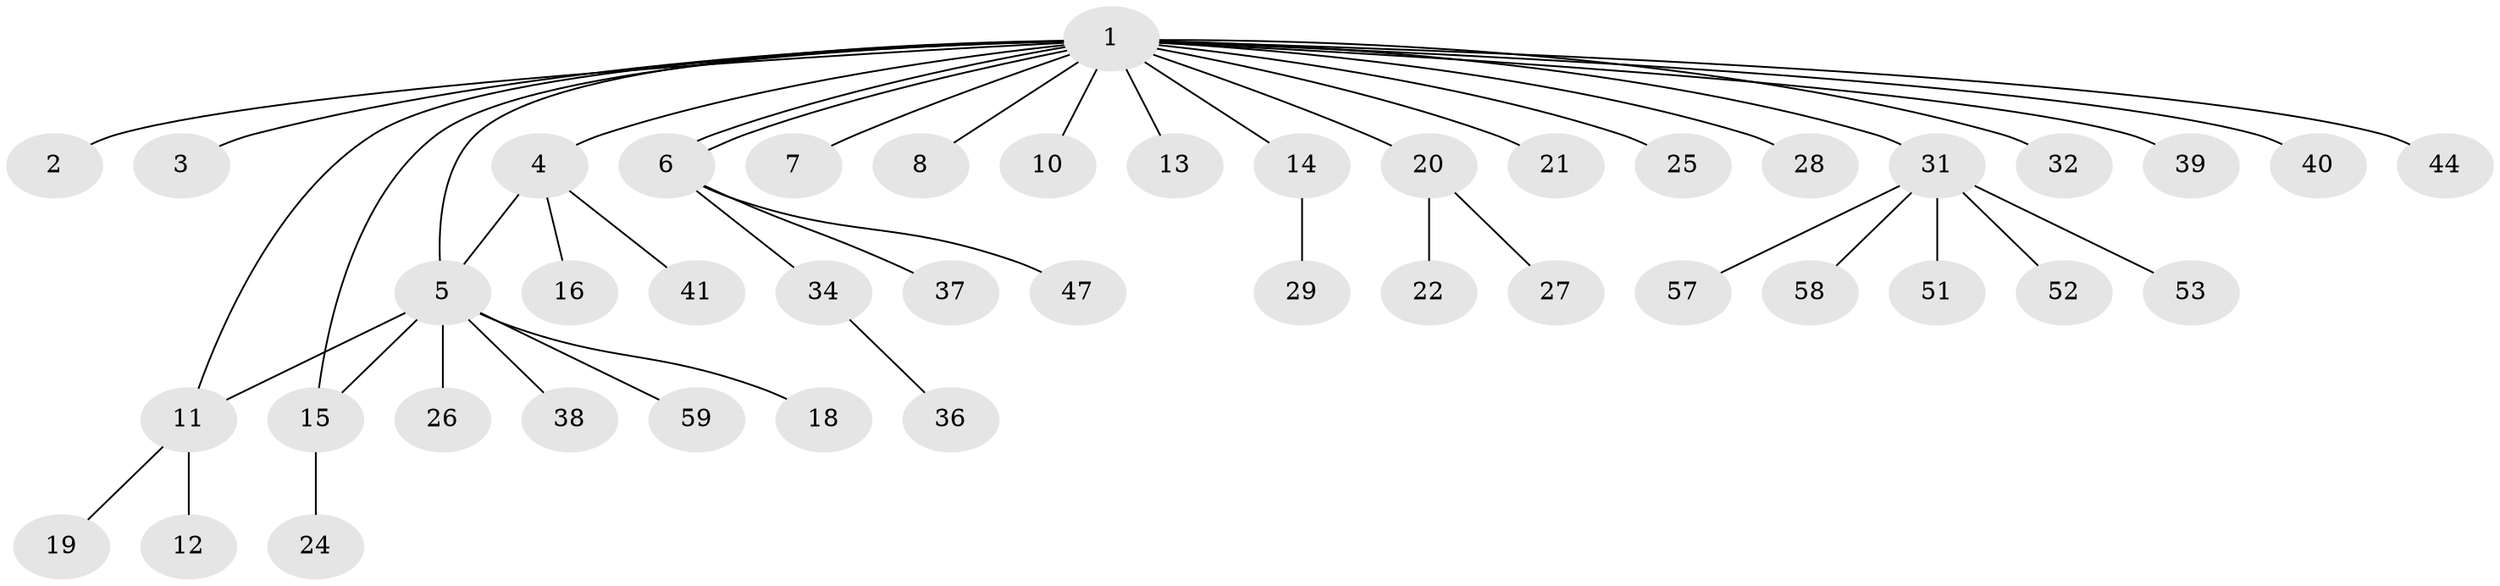 // original degree distribution, {22: 0.016666666666666666, 1: 0.6666666666666666, 5: 0.016666666666666666, 6: 0.03333333333333333, 2: 0.15, 4: 0.06666666666666667, 3: 0.03333333333333333, 7: 0.016666666666666666}
// Generated by graph-tools (version 1.1) at 2025/41/03/06/25 10:41:49]
// undirected, 43 vertices, 46 edges
graph export_dot {
graph [start="1"]
  node [color=gray90,style=filled];
  1 [super="+9"];
  2;
  3;
  4 [super="+43"];
  5 [super="+30"];
  6 [super="+35"];
  7;
  8;
  10 [super="+60"];
  11;
  12 [super="+17"];
  13;
  14 [super="+45"];
  15 [super="+55"];
  16;
  18 [super="+42"];
  19;
  20 [super="+49"];
  21 [super="+46"];
  22 [super="+23"];
  24;
  25;
  26;
  27 [super="+56"];
  28;
  29 [super="+50"];
  31 [super="+54"];
  32 [super="+33"];
  34 [super="+48"];
  36;
  37;
  38;
  39;
  40;
  41;
  44;
  47;
  51;
  52;
  53;
  57;
  58;
  59;
  1 -- 2;
  1 -- 3;
  1 -- 4;
  1 -- 5;
  1 -- 6;
  1 -- 6;
  1 -- 7;
  1 -- 8;
  1 -- 10;
  1 -- 11;
  1 -- 13;
  1 -- 14;
  1 -- 15;
  1 -- 20;
  1 -- 25;
  1 -- 28;
  1 -- 31;
  1 -- 32;
  1 -- 39;
  1 -- 40;
  1 -- 44;
  1 -- 21;
  4 -- 5;
  4 -- 16;
  4 -- 41;
  5 -- 18;
  5 -- 26;
  5 -- 38;
  5 -- 59;
  5 -- 11;
  5 -- 15;
  6 -- 34;
  6 -- 37;
  6 -- 47;
  11 -- 12;
  11 -- 19;
  14 -- 29;
  15 -- 24;
  20 -- 22;
  20 -- 27;
  31 -- 51;
  31 -- 52;
  31 -- 53;
  31 -- 57;
  31 -- 58;
  34 -- 36;
}
